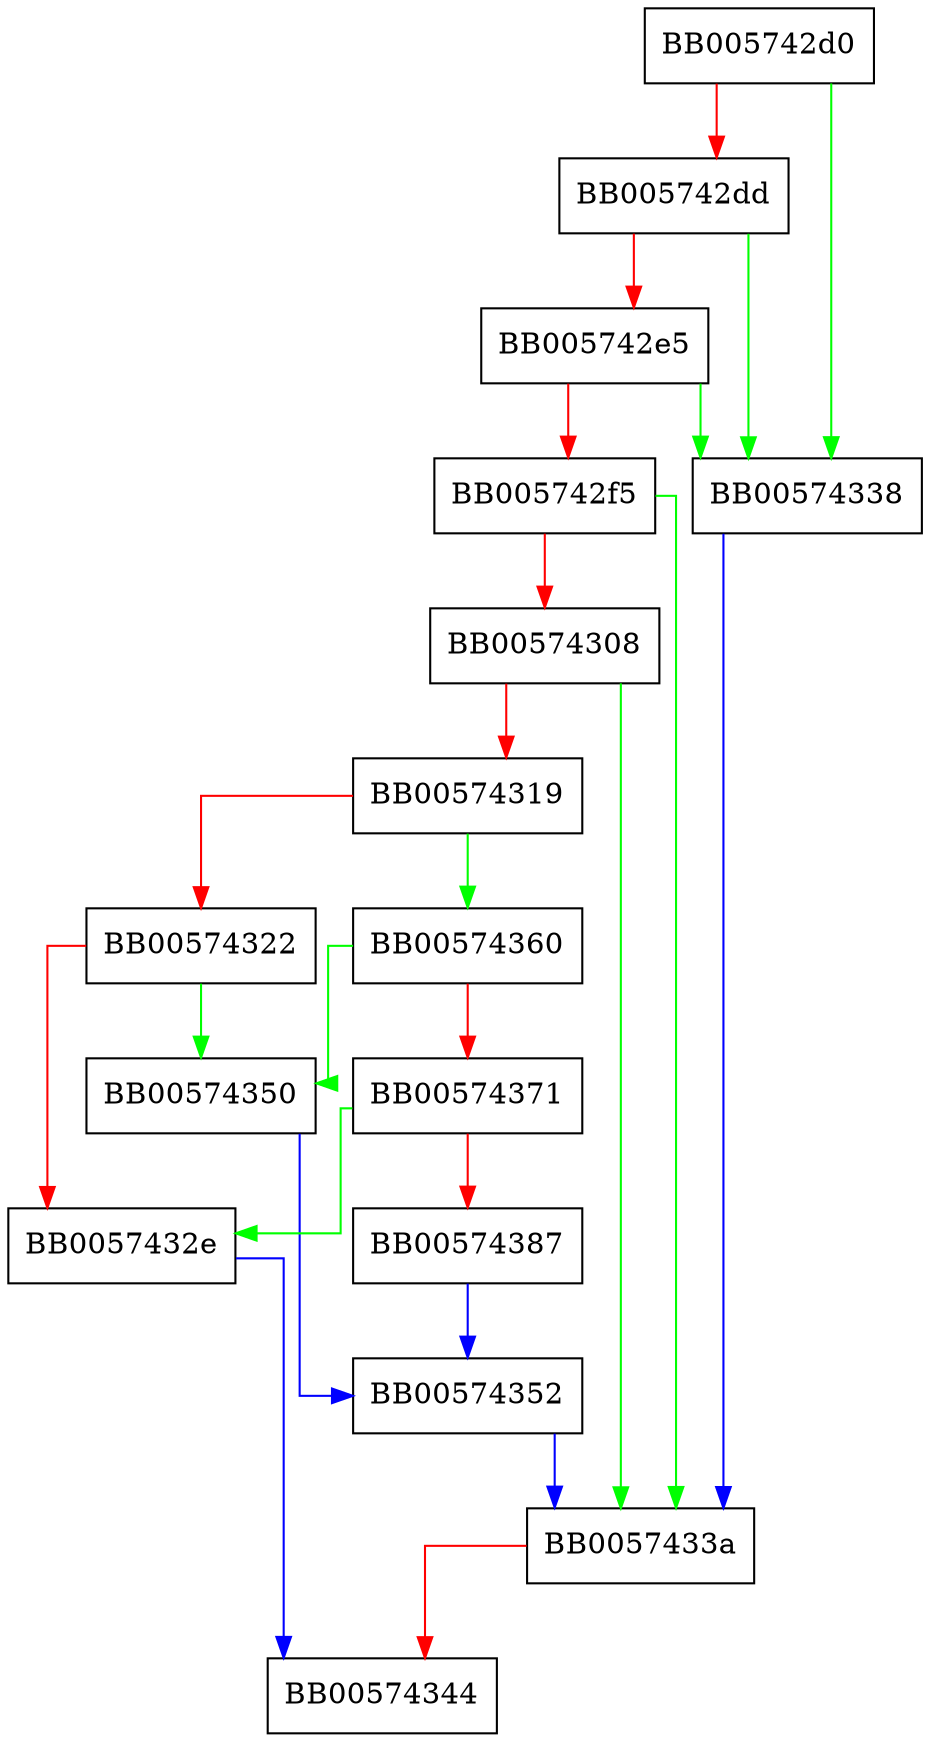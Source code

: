 digraph OSSL_CRMF_MSG_set1_regInfo_utf8Pairs {
  node [shape="box"];
  graph [splines=ortho];
  BB005742d0 -> BB00574338 [color="green"];
  BB005742d0 -> BB005742dd [color="red"];
  BB005742dd -> BB00574338 [color="green"];
  BB005742dd -> BB005742e5 [color="red"];
  BB005742e5 -> BB00574338 [color="green"];
  BB005742e5 -> BB005742f5 [color="red"];
  BB005742f5 -> BB0057433a [color="green"];
  BB005742f5 -> BB00574308 [color="red"];
  BB00574308 -> BB0057433a [color="green"];
  BB00574308 -> BB00574319 [color="red"];
  BB00574319 -> BB00574360 [color="green"];
  BB00574319 -> BB00574322 [color="red"];
  BB00574322 -> BB00574350 [color="green"];
  BB00574322 -> BB0057432e [color="red"];
  BB0057432e -> BB00574344 [color="blue"];
  BB00574338 -> BB0057433a [color="blue"];
  BB0057433a -> BB00574344 [color="red"];
  BB00574350 -> BB00574352 [color="blue"];
  BB00574352 -> BB0057433a [color="blue"];
  BB00574360 -> BB00574350 [color="green"];
  BB00574360 -> BB00574371 [color="red"];
  BB00574371 -> BB0057432e [color="green"];
  BB00574371 -> BB00574387 [color="red"];
  BB00574387 -> BB00574352 [color="blue"];
}